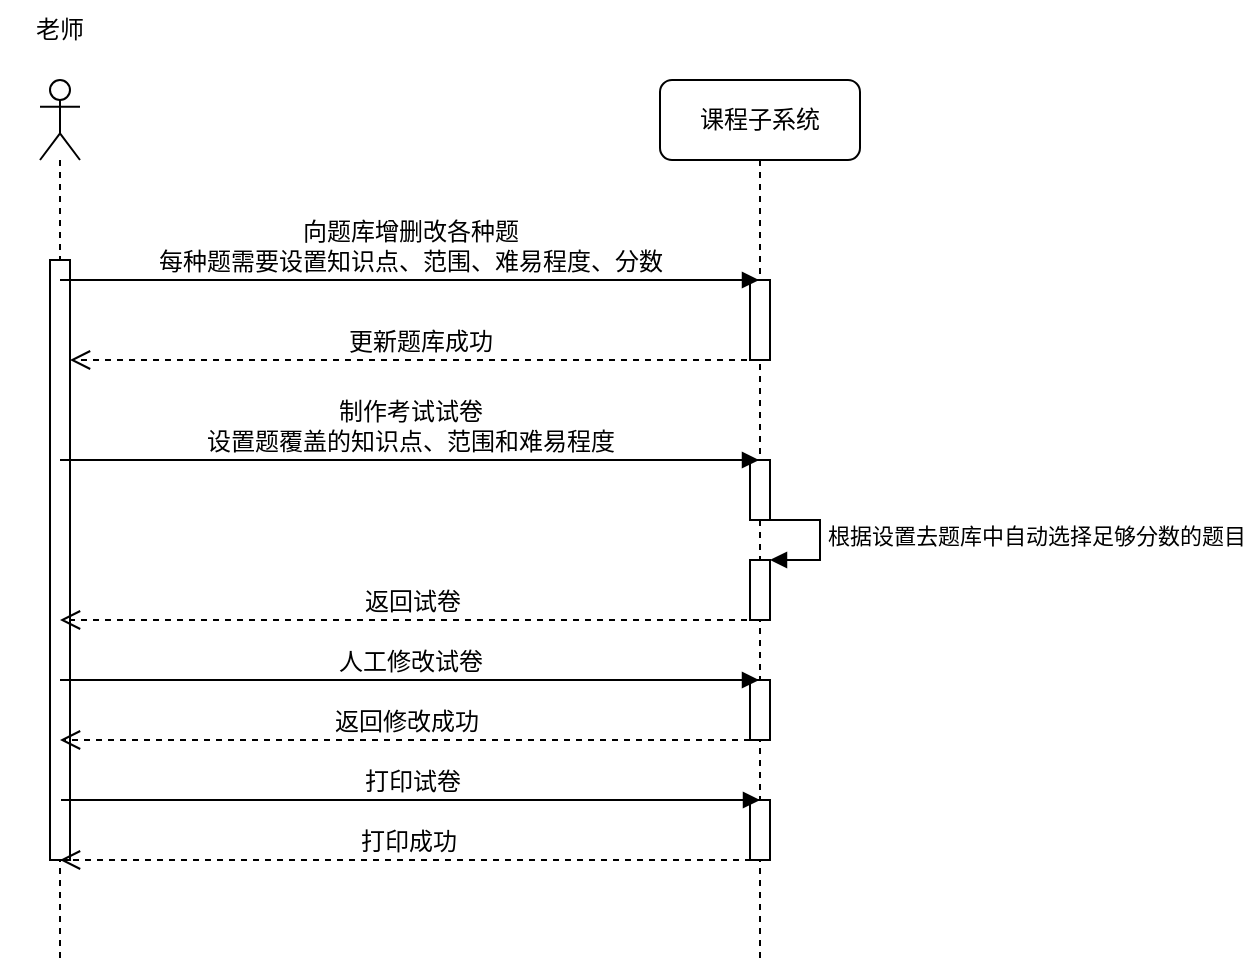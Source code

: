 <mxfile version="17.0.0" type="github"><diagram name="Page-1" id="13e1069c-82ec-6db2-03f1-153e76fe0fe0"><mxGraphModel dx="1186" dy="613" grid="1" gridSize="10" guides="1" tooltips="1" connect="1" arrows="1" fold="1" page="1" pageScale="1" pageWidth="1100" pageHeight="850" background="none" math="0" shadow="0"><root><mxCell id="0"/><mxCell id="1" parent="0"/><mxCell id="7baba1c4bc27f4b0-8" value="课程子系统" style="shape=umlLifeline;perimeter=lifelinePerimeter;whiteSpace=wrap;html=1;container=1;collapsible=0;recursiveResize=0;outlineConnect=0;rounded=1;shadow=0;comic=0;labelBackgroundColor=none;strokeWidth=1;fontFamily=Verdana;fontSize=12;align=center;" parent="1" vertex="1"><mxGeometry x="410" y="80" width="100" height="440" as="geometry"/></mxCell><mxCell id="7baba1c4bc27f4b0-9" value="" style="html=1;points=[];perimeter=orthogonalPerimeter;rounded=0;shadow=0;comic=0;labelBackgroundColor=none;strokeWidth=1;fontFamily=Verdana;fontSize=12;align=center;" parent="7baba1c4bc27f4b0-8" vertex="1"><mxGeometry x="45" y="100" width="10" height="40" as="geometry"/></mxCell><mxCell id="TLK5XkgE6gAEmuYLz-ld-11" value="" style="html=1;points=[];perimeter=orthogonalPerimeter;rounded=0;shadow=0;comic=0;labelBackgroundColor=none;strokeWidth=1;fontFamily=Verdana;fontSize=12;align=center;" parent="7baba1c4bc27f4b0-8" vertex="1"><mxGeometry x="45" y="190" width="10" height="30" as="geometry"/></mxCell><mxCell id="TLK5XkgE6gAEmuYLz-ld-19" value="" style="html=1;points=[];perimeter=orthogonalPerimeter;" parent="7baba1c4bc27f4b0-8" vertex="1"><mxGeometry x="45" y="300" width="10" height="30" as="geometry"/></mxCell><mxCell id="uhCvDFH-PkMVtbVr9GV_-2" value="" style="html=1;points=[];perimeter=orthogonalPerimeter;" parent="7baba1c4bc27f4b0-8" vertex="1"><mxGeometry x="45" y="240" width="10" height="30" as="geometry"/></mxCell><mxCell id="uhCvDFH-PkMVtbVr9GV_-3" value="根据设置去题库中自动选择足够分数的题目" style="edgeStyle=orthogonalEdgeStyle;html=1;align=left;spacingLeft=2;endArrow=block;rounded=0;entryX=1;entryY=0;" parent="7baba1c4bc27f4b0-8" target="uhCvDFH-PkMVtbVr9GV_-2" edge="1"><mxGeometry relative="1" as="geometry"><mxPoint x="50" y="220" as="sourcePoint"/><Array as="points"><mxPoint x="80" y="220"/></Array></mxGeometry></mxCell><mxCell id="VJB_iCnqyt2JhP0bmEU8-4" value="" style="html=1;points=[];perimeter=orthogonalPerimeter;" vertex="1" parent="7baba1c4bc27f4b0-8"><mxGeometry x="45" y="360" width="10" height="30" as="geometry"/></mxCell><mxCell id="TLK5XkgE6gAEmuYLz-ld-5" value="" style="shape=umlLifeline;participant=umlActor;perimeter=lifelinePerimeter;whiteSpace=wrap;html=1;container=1;collapsible=0;recursiveResize=0;verticalAlign=top;spacingTop=36;outlineConnect=0;" parent="1" vertex="1"><mxGeometry x="100" y="80" width="20" height="440" as="geometry"/></mxCell><mxCell id="TLK5XkgE6gAEmuYLz-ld-10" value="" style="html=1;points=[];perimeter=orthogonalPerimeter;" parent="TLK5XkgE6gAEmuYLz-ld-5" vertex="1"><mxGeometry x="5" y="90" width="10" height="300" as="geometry"/></mxCell><mxCell id="TLK5XkgE6gAEmuYLz-ld-6" value="向题库增删改各种题&lt;br&gt;每种题需要设置&lt;span&gt;知识点、范围、难易程度、分数&lt;/span&gt;" style="html=1;verticalAlign=bottom;endArrow=block;labelBackgroundColor=none;fontFamily=Verdana;fontSize=12;edgeStyle=elbowEdgeStyle;elbow=vertical;" parent="1" source="TLK5XkgE6gAEmuYLz-ld-5" target="7baba1c4bc27f4b0-8" edge="1"><mxGeometry relative="1" as="geometry"><mxPoint x="130" y="190" as="sourcePoint"/><mxPoint x="270" y="200" as="targetPoint"/><Array as="points"><mxPoint x="190" y="180"/><mxPoint x="180" y="170"/><mxPoint x="290" y="197"/></Array></mxGeometry></mxCell><mxCell id="TLK5XkgE6gAEmuYLz-ld-13" value="制作考试试卷&lt;br&gt;设置题覆盖的知识点、范围和难易程度" style="html=1;verticalAlign=bottom;endArrow=block;labelBackgroundColor=none;fontFamily=Verdana;fontSize=12;edgeStyle=elbowEdgeStyle;elbow=vertical;" parent="1" target="7baba1c4bc27f4b0-8" edge="1"><mxGeometry relative="1" as="geometry"><mxPoint x="110" y="270" as="sourcePoint"/><mxPoint x="350" y="270" as="targetPoint"/><Array as="points"><mxPoint x="190.5" y="270"/><mxPoint x="180.5" y="260"/><mxPoint x="290.5" y="287"/></Array></mxGeometry></mxCell><mxCell id="TLK5XkgE6gAEmuYLz-ld-21" value="更新题库成功" style="html=1;verticalAlign=bottom;endArrow=open;dashed=1;endSize=8;labelBackgroundColor=none;fontFamily=Verdana;fontSize=12;edgeStyle=elbowEdgeStyle;elbow=vertical;" parent="1" source="7baba1c4bc27f4b0-8" target="TLK5XkgE6gAEmuYLz-ld-10" edge="1"><mxGeometry x="-0.016" relative="1" as="geometry"><mxPoint x="120" y="420" as="targetPoint"/><Array as="points"><mxPoint x="290" y="220"/><mxPoint x="290" y="210"/><mxPoint x="155.5" y="420"/><mxPoint x="285.5" y="420"/><mxPoint x="200.5" y="420"/><mxPoint x="230.5" y="420"/></Array><mxPoint x="345" y="420" as="sourcePoint"/><mxPoint as="offset"/></mxGeometry></mxCell><mxCell id="kXIZo_LiZvNYFcPQpfme-1" value="返回试卷" style="html=1;verticalAlign=bottom;endArrow=open;dashed=1;endSize=8;labelBackgroundColor=none;fontFamily=Verdana;fontSize=12;edgeStyle=elbowEdgeStyle;elbow=vertical;" parent="1" source="7baba1c4bc27f4b0-8" target="TLK5XkgE6gAEmuYLz-ld-5" edge="1"><mxGeometry x="-0.004" relative="1" as="geometry"><mxPoint x="140" y="320" as="targetPoint"/><Array as="points"><mxPoint x="370" y="350"/><mxPoint x="380" y="340"/><mxPoint x="255" y="320"/><mxPoint x="255" y="310"/><mxPoint x="120.5" y="520"/><mxPoint x="250.5" y="520"/><mxPoint x="165.5" y="520"/><mxPoint x="195.5" y="520"/></Array><mxPoint x="310" y="520" as="sourcePoint"/><mxPoint as="offset"/></mxGeometry></mxCell><mxCell id="kXIZo_LiZvNYFcPQpfme-2" value="人工修改试卷" style="html=1;verticalAlign=bottom;endArrow=block;labelBackgroundColor=none;fontFamily=Verdana;fontSize=12;edgeStyle=elbowEdgeStyle;elbow=vertical;" parent="1" target="7baba1c4bc27f4b0-8" edge="1"><mxGeometry relative="1" as="geometry"><mxPoint x="110" y="380" as="sourcePoint"/><mxPoint x="350" y="380" as="targetPoint"/><Array as="points"><mxPoint x="190.5" y="380"/><mxPoint x="180.5" y="370"/><mxPoint x="290.5" y="397"/></Array></mxGeometry></mxCell><mxCell id="uhCvDFH-PkMVtbVr9GV_-1" value="老师" style="text;html=1;strokeColor=none;fillColor=none;align=center;verticalAlign=middle;whiteSpace=wrap;rounded=0;" parent="1" vertex="1"><mxGeometry x="80" y="40" width="60" height="30" as="geometry"/></mxCell><mxCell id="kXIZo_LiZvNYFcPQpfme-3" value="返回修改成功" style="html=1;verticalAlign=bottom;endArrow=open;dashed=1;endSize=8;labelBackgroundColor=none;fontFamily=Verdana;fontSize=12;edgeStyle=elbowEdgeStyle;elbow=vertical;" parent="1" target="TLK5XkgE6gAEmuYLz-ld-5" edge="1"><mxGeometry x="-0.004" relative="1" as="geometry"><mxPoint x="150" y="400" as="targetPoint"/><Array as="points"><mxPoint x="160" y="410"/><mxPoint x="170" y="410"/><mxPoint x="170" y="410"/><mxPoint x="170" y="420"/><mxPoint x="180" y="412"/><mxPoint x="190" y="412"/><mxPoint x="360.5" y="410"/><mxPoint x="360.5" y="400"/><mxPoint x="226" y="610"/><mxPoint x="356" y="610"/><mxPoint x="271" y="610"/><mxPoint x="301" y="610"/></Array><mxPoint x="455" y="410" as="sourcePoint"/><mxPoint as="offset"/></mxGeometry></mxCell><mxCell id="VJB_iCnqyt2JhP0bmEU8-2" value="打印试卷" style="html=1;verticalAlign=bottom;endArrow=block;labelBackgroundColor=none;fontFamily=Verdana;fontSize=12;edgeStyle=elbowEdgeStyle;elbow=vertical;" edge="1" parent="1"><mxGeometry relative="1" as="geometry"><mxPoint x="110.5" y="440" as="sourcePoint"/><mxPoint x="460" y="440" as="targetPoint"/><Array as="points"><mxPoint x="191" y="440"/><mxPoint x="181" y="430"/><mxPoint x="291" y="457"/></Array></mxGeometry></mxCell><mxCell id="VJB_iCnqyt2JhP0bmEU8-3" value="打印成功" style="html=1;verticalAlign=bottom;endArrow=open;dashed=1;endSize=8;labelBackgroundColor=none;fontFamily=Verdana;fontSize=12;edgeStyle=elbowEdgeStyle;elbow=vertical;" edge="1" parent="1"><mxGeometry x="-0.004" relative="1" as="geometry"><mxPoint x="110" y="470" as="targetPoint"/><Array as="points"><mxPoint x="160.5" y="470"/><mxPoint x="170.5" y="470"/><mxPoint x="170.5" y="470"/><mxPoint x="170.5" y="480"/><mxPoint x="180.5" y="472"/><mxPoint x="190.5" y="472"/><mxPoint x="361" y="470"/><mxPoint x="361" y="460"/><mxPoint x="226.5" y="670"/><mxPoint x="356.5" y="670"/><mxPoint x="271.5" y="670"/><mxPoint x="301.5" y="670"/></Array><mxPoint x="455.5" y="470" as="sourcePoint"/><mxPoint as="offset"/></mxGeometry></mxCell></root></mxGraphModel></diagram></mxfile>